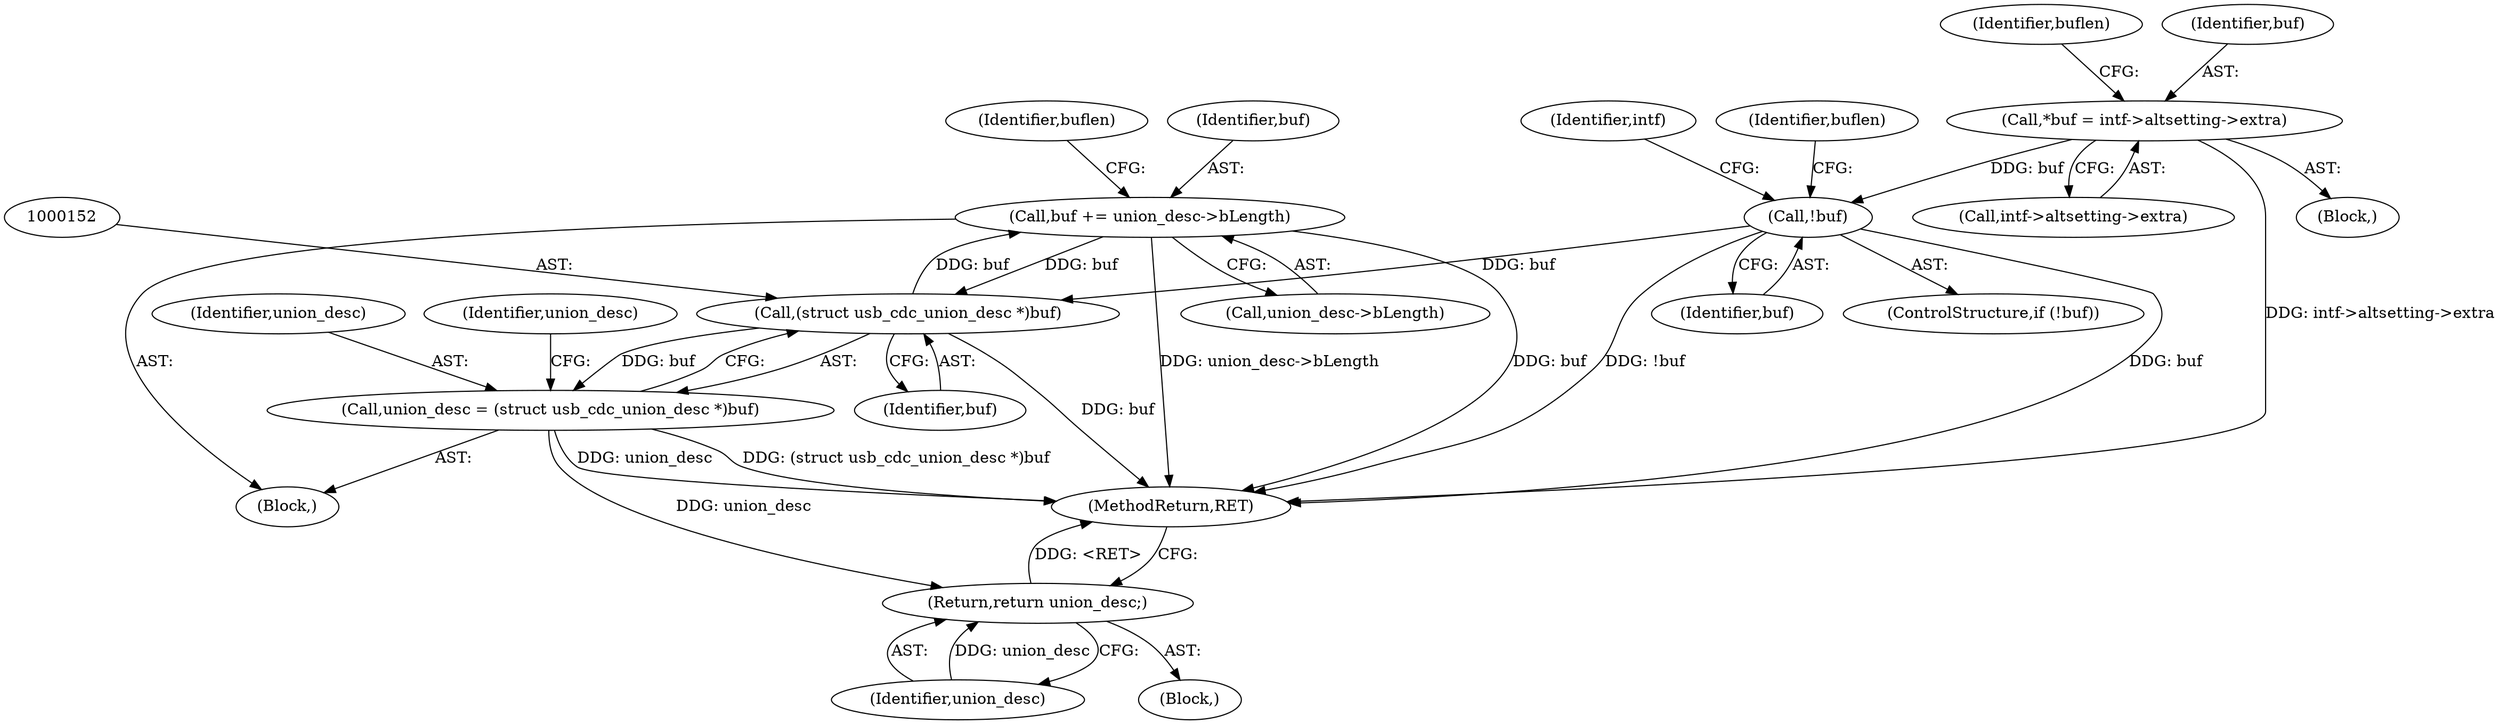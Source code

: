 digraph "1_linux_ea04efee7635c9120d015dcdeeeb6988130cb67a@pointer" {
"1000180" [label="(Call,buf += union_desc->bLength)"];
"1000151" [label="(Call,(struct usb_cdc_union_desc *)buf)"];
"1000180" [label="(Call,buf += union_desc->bLength)"];
"1000121" [label="(Call,!buf)"];
"1000104" [label="(Call,*buf = intf->altsetting->extra)"];
"1000149" [label="(Call,union_desc = (struct usb_cdc_union_desc *)buf)"];
"1000173" [label="(Return,return union_desc;)"];
"1000104" [label="(Call,*buf = intf->altsetting->extra)"];
"1000148" [label="(Block,)"];
"1000181" [label="(Identifier,buf)"];
"1000102" [label="(Block,)"];
"1000113" [label="(Identifier,buflen)"];
"1000127" [label="(Identifier,intf)"];
"1000174" [label="(Identifier,union_desc)"];
"1000121" [label="(Call,!buf)"];
"1000151" [label="(Call,(struct usb_cdc_union_desc *)buf)"];
"1000122" [label="(Identifier,buf)"];
"1000146" [label="(Identifier,buflen)"];
"1000153" [label="(Identifier,buf)"];
"1000149" [label="(Call,union_desc = (struct usb_cdc_union_desc *)buf)"];
"1000173" [label="(Return,return union_desc;)"];
"1000158" [label="(Identifier,union_desc)"];
"1000166" [label="(Block,)"];
"1000182" [label="(Call,union_desc->bLength)"];
"1000150" [label="(Identifier,union_desc)"];
"1000120" [label="(ControlStructure,if (!buf))"];
"1000180" [label="(Call,buf += union_desc->bLength)"];
"1000134" [label="(Identifier,buflen)"];
"1000105" [label="(Identifier,buf)"];
"1000193" [label="(MethodReturn,RET)"];
"1000106" [label="(Call,intf->altsetting->extra)"];
"1000180" -> "1000148"  [label="AST: "];
"1000180" -> "1000182"  [label="CFG: "];
"1000181" -> "1000180"  [label="AST: "];
"1000182" -> "1000180"  [label="AST: "];
"1000146" -> "1000180"  [label="CFG: "];
"1000180" -> "1000193"  [label="DDG: union_desc->bLength"];
"1000180" -> "1000193"  [label="DDG: buf"];
"1000180" -> "1000151"  [label="DDG: buf"];
"1000151" -> "1000180"  [label="DDG: buf"];
"1000151" -> "1000149"  [label="AST: "];
"1000151" -> "1000153"  [label="CFG: "];
"1000152" -> "1000151"  [label="AST: "];
"1000153" -> "1000151"  [label="AST: "];
"1000149" -> "1000151"  [label="CFG: "];
"1000151" -> "1000193"  [label="DDG: buf"];
"1000151" -> "1000149"  [label="DDG: buf"];
"1000121" -> "1000151"  [label="DDG: buf"];
"1000121" -> "1000120"  [label="AST: "];
"1000121" -> "1000122"  [label="CFG: "];
"1000122" -> "1000121"  [label="AST: "];
"1000127" -> "1000121"  [label="CFG: "];
"1000134" -> "1000121"  [label="CFG: "];
"1000121" -> "1000193"  [label="DDG: !buf"];
"1000121" -> "1000193"  [label="DDG: buf"];
"1000104" -> "1000121"  [label="DDG: buf"];
"1000104" -> "1000102"  [label="AST: "];
"1000104" -> "1000106"  [label="CFG: "];
"1000105" -> "1000104"  [label="AST: "];
"1000106" -> "1000104"  [label="AST: "];
"1000113" -> "1000104"  [label="CFG: "];
"1000104" -> "1000193"  [label="DDG: intf->altsetting->extra"];
"1000149" -> "1000148"  [label="AST: "];
"1000150" -> "1000149"  [label="AST: "];
"1000158" -> "1000149"  [label="CFG: "];
"1000149" -> "1000193"  [label="DDG: (struct usb_cdc_union_desc *)buf"];
"1000149" -> "1000193"  [label="DDG: union_desc"];
"1000149" -> "1000173"  [label="DDG: union_desc"];
"1000173" -> "1000166"  [label="AST: "];
"1000173" -> "1000174"  [label="CFG: "];
"1000174" -> "1000173"  [label="AST: "];
"1000193" -> "1000173"  [label="CFG: "];
"1000173" -> "1000193"  [label="DDG: <RET>"];
"1000174" -> "1000173"  [label="DDG: union_desc"];
}
